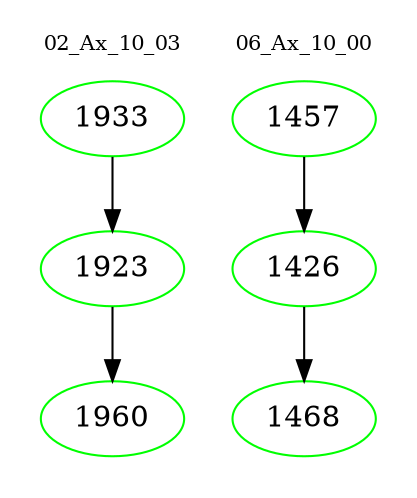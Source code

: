 digraph{
subgraph cluster_0 {
color = white
label = "02_Ax_10_03";
fontsize=10;
T0_1933 [label="1933", color="green"]
T0_1933 -> T0_1923 [color="black"]
T0_1923 [label="1923", color="green"]
T0_1923 -> T0_1960 [color="black"]
T0_1960 [label="1960", color="green"]
}
subgraph cluster_1 {
color = white
label = "06_Ax_10_00";
fontsize=10;
T1_1457 [label="1457", color="green"]
T1_1457 -> T1_1426 [color="black"]
T1_1426 [label="1426", color="green"]
T1_1426 -> T1_1468 [color="black"]
T1_1468 [label="1468", color="green"]
}
}
